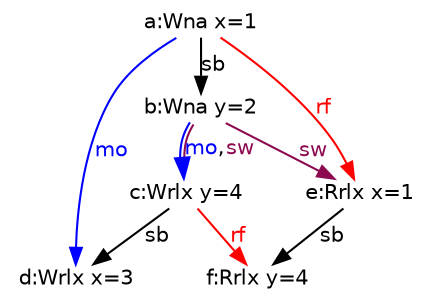 digraph G {
 splines=true;
 overlap=false;
 ranksep = 0.2;
 nodesep = 0.25;
/* legend */
fontsize=10 fontname="Helvetica" label=""; 

/* columns */
/* column */

nodea [shape=plaintext, fontname="Helvetica", fontsize=10]  [label="a:Wna x=1", pos="1.000000,3.100000!"] [margin="0.0,0.0"][fixedsize="true"][height="0.200000"][width="0.900000"];
nodeb [shape=plaintext, fontname="Helvetica", fontsize=10]  [label="b:Wna y=2", pos="1.000000,2.400000!"] [margin="0.0,0.0"][fixedsize="true"][height="0.200000"][width="0.900000"];
/* column */

nodec [shape=plaintext, fontname="Helvetica", fontsize=10]  [label="c:Wrlx y=4", pos="2.500000,3.100000!"] [margin="0.0,0.0"][fixedsize="true"][height="0.200000"][width="0.900000"];
noded [shape=plaintext, fontname="Helvetica", fontsize=10]  [label="d:Wrlx x=3", pos="2.500000,2.400000!"] [margin="0.0,0.0"][fixedsize="true"][height="0.200000"][width="0.900000"];
/* column */

nodee [shape=plaintext, fontname="Helvetica", fontsize=10]  [label="e:Rrlx x=1", pos="4.000000,3.100000!"] [margin="0.0,0.0"][fixedsize="true"][height="0.200000"][width="0.900000"];
nodef [shape=plaintext, fontname="Helvetica", fontsize=10]  [label="f:Rrlx y=4", pos="4.000000,2.400000!"] [margin="0.0,0.0"][fixedsize="true"][height="0.200000"][width="0.900000"];
nodec -> noded [label=<<font color="black">sb</font>>, color="black", fontname="Helvetica", fontsize=10, penwidth=1., arrowsize="0.8"];
nodee -> nodef [label=<<font color="black">sb</font>>, color="black", fontname="Helvetica", fontsize=10, penwidth=1., arrowsize="0.8"];
nodea -> nodeb [label=<<font color="black">sb</font>>, color="black", fontname="Helvetica", fontsize=10, penwidth=1., arrowsize="0.8"];
nodea -> nodee [label=<<font color="red">rf</font>>, color="red", fontname="Helvetica", fontsize=10, penwidth=1., arrowsize="0.8"];
nodec -> nodef [label=<<font color="red">rf</font>>, color="red", fontname="Helvetica", fontsize=10, penwidth=1., arrowsize="0.8"];
nodea -> noded [label=<<font color="blue">mo</font>>, color="blue", fontname="Helvetica", fontsize=10, penwidth=1., arrowsize="0.8"];
nodeb -> nodee [label=<<font color="deeppink4">sw</font>>, color="deeppink4", fontname="Helvetica", fontsize=10, penwidth=1., arrowsize="0.8"];
nodeb -> nodec [label=<<font color="blue">mo</font>,<font color="deeppink4">sw</font>>, color="blue:deeppink4", fontname="Helvetica", fontsize=10, penwidth=1., arrowsize="1.0"];
}